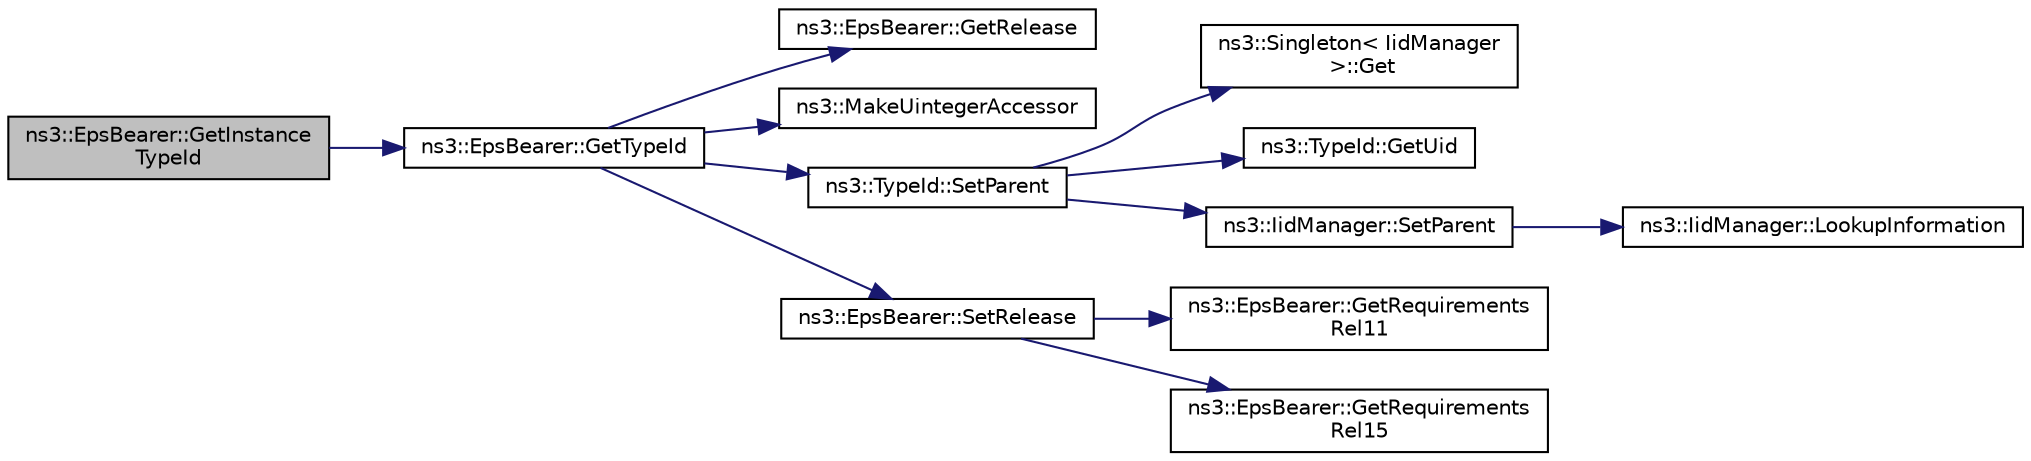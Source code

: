 digraph "ns3::EpsBearer::GetInstanceTypeId"
{
 // LATEX_PDF_SIZE
  edge [fontname="Helvetica",fontsize="10",labelfontname="Helvetica",labelfontsize="10"];
  node [fontname="Helvetica",fontsize="10",shape=record];
  rankdir="LR";
  Node1 [label="ns3::EpsBearer::GetInstance\lTypeId",height=0.2,width=0.4,color="black", fillcolor="grey75", style="filled", fontcolor="black",tooltip="Get the most derived TypeId for this Object."];
  Node1 -> Node2 [color="midnightblue",fontsize="10",style="solid",fontname="Helvetica"];
  Node2 [label="ns3::EpsBearer::GetTypeId",height=0.2,width=0.4,color="black", fillcolor="white", style="filled",URL="$classns3_1_1_eps_bearer.html#a5a4b5fb823a89bfd52d24eb81e011182",tooltip="Get the type ID."];
  Node2 -> Node3 [color="midnightblue",fontsize="10",style="solid",fontname="Helvetica"];
  Node3 [label="ns3::EpsBearer::GetRelease",height=0.2,width=0.4,color="black", fillcolor="white", style="filled",URL="$classns3_1_1_eps_bearer.html#a50919484d0885938bc3c14af644b4d6b",tooltip="GetRelease."];
  Node2 -> Node4 [color="midnightblue",fontsize="10",style="solid",fontname="Helvetica"];
  Node4 [label="ns3::MakeUintegerAccessor",height=0.2,width=0.4,color="black", fillcolor="white", style="filled",URL="$group__attribute___uinteger.html#gab877334ef73a924b42b65179d87d7244",tooltip="Create an AttributeAccessor for a class data member, or a lone class get functor or set method."];
  Node2 -> Node5 [color="midnightblue",fontsize="10",style="solid",fontname="Helvetica"];
  Node5 [label="ns3::TypeId::SetParent",height=0.2,width=0.4,color="black", fillcolor="white", style="filled",URL="$classns3_1_1_type_id.html#abaaca67ab7d2471067e7c275df0f7309",tooltip="Set the parent TypeId."];
  Node5 -> Node6 [color="midnightblue",fontsize="10",style="solid",fontname="Helvetica"];
  Node6 [label="ns3::Singleton\< IidManager\l \>::Get",height=0.2,width=0.4,color="black", fillcolor="white", style="filled",URL="$classns3_1_1_singleton.html#a80a2cd3c25a27ea72add7a9f7a141ffa",tooltip="Get a pointer to the singleton instance."];
  Node5 -> Node7 [color="midnightblue",fontsize="10",style="solid",fontname="Helvetica"];
  Node7 [label="ns3::TypeId::GetUid",height=0.2,width=0.4,color="black", fillcolor="white", style="filled",URL="$classns3_1_1_type_id.html#a429535085325d6f926724771446d9047",tooltip="Get the internal id of this TypeId."];
  Node5 -> Node8 [color="midnightblue",fontsize="10",style="solid",fontname="Helvetica"];
  Node8 [label="ns3::IidManager::SetParent",height=0.2,width=0.4,color="black", fillcolor="white", style="filled",URL="$classns3_1_1_iid_manager.html#a4042931260554c907699367b6811426f",tooltip="Set the parent of a type id."];
  Node8 -> Node9 [color="midnightblue",fontsize="10",style="solid",fontname="Helvetica"];
  Node9 [label="ns3::IidManager::LookupInformation",height=0.2,width=0.4,color="black", fillcolor="white", style="filled",URL="$classns3_1_1_iid_manager.html#a84af06b798b21fa700469a3ac5f65f3f",tooltip="Retrieve the information record for a type."];
  Node2 -> Node10 [color="midnightblue",fontsize="10",style="solid",fontname="Helvetica"];
  Node10 [label="ns3::EpsBearer::SetRelease",height=0.2,width=0.4,color="black", fillcolor="white", style="filled",URL="$classns3_1_1_eps_bearer.html#a0b9c88715d0ab76e1b39c573f7cd2b12",tooltip="SetRelease."];
  Node10 -> Node11 [color="midnightblue",fontsize="10",style="solid",fontname="Helvetica"];
  Node11 [label="ns3::EpsBearer::GetRequirements\lRel11",height=0.2,width=0.4,color="black", fillcolor="white", style="filled",URL="$classns3_1_1_eps_bearer.html#a17aaf22a1fb3033599c8ffc105252625",tooltip="Retrieve requirements for Rel."];
  Node10 -> Node12 [color="midnightblue",fontsize="10",style="solid",fontname="Helvetica"];
  Node12 [label="ns3::EpsBearer::GetRequirements\lRel15",height=0.2,width=0.4,color="black", fillcolor="white", style="filled",URL="$classns3_1_1_eps_bearer.html#a0b1605fd43d1a37a34cb2731f2e08d3a",tooltip="Retrieve requirements for Rel."];
}
